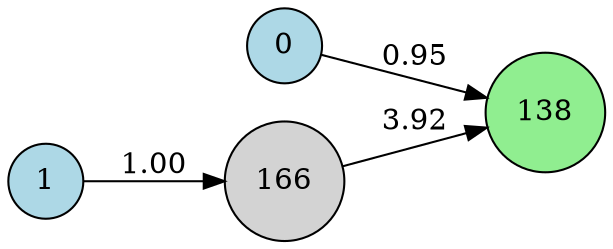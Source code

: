 digraph neat {
  rankdir=LR;
  node [shape=circle];
  node0 [label="0", style=filled, fillcolor=lightblue];
  node1 [label="1", style=filled, fillcolor=lightblue];
  node138 [label="138", style=filled, fillcolor=lightgreen];
  node166 [label="166", style=filled, fillcolor=lightgray];
  node0 -> node138 [label="0.95"];
  node1 -> node166 [label="1.00"];
  node166 -> node138 [label="3.92"];
}
